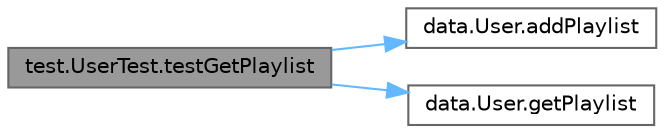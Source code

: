 digraph "test.UserTest.testGetPlaylist"
{
 // LATEX_PDF_SIZE
  bgcolor="transparent";
  edge [fontname=Helvetica,fontsize=10,labelfontname=Helvetica,labelfontsize=10];
  node [fontname=Helvetica,fontsize=10,shape=box,height=0.2,width=0.4];
  rankdir="LR";
  Node1 [label="test.UserTest.testGetPlaylist",height=0.2,width=0.4,color="gray40", fillcolor="grey60", style="filled", fontcolor="black",tooltip=" "];
  Node1 -> Node2 [color="steelblue1",style="solid"];
  Node2 [label="data.User.addPlaylist",height=0.2,width=0.4,color="grey40", fillcolor="white", style="filled",URL="$classdata_1_1_user.html#a6d13095d8d3fa7dc8fab861843e17741",tooltip=" "];
  Node1 -> Node3 [color="steelblue1",style="solid"];
  Node3 [label="data.User.getPlaylist",height=0.2,width=0.4,color="grey40", fillcolor="white", style="filled",URL="$classdata_1_1_user.html#a3c55df2986ec7863208d9d961673b32e",tooltip=" "];
}
